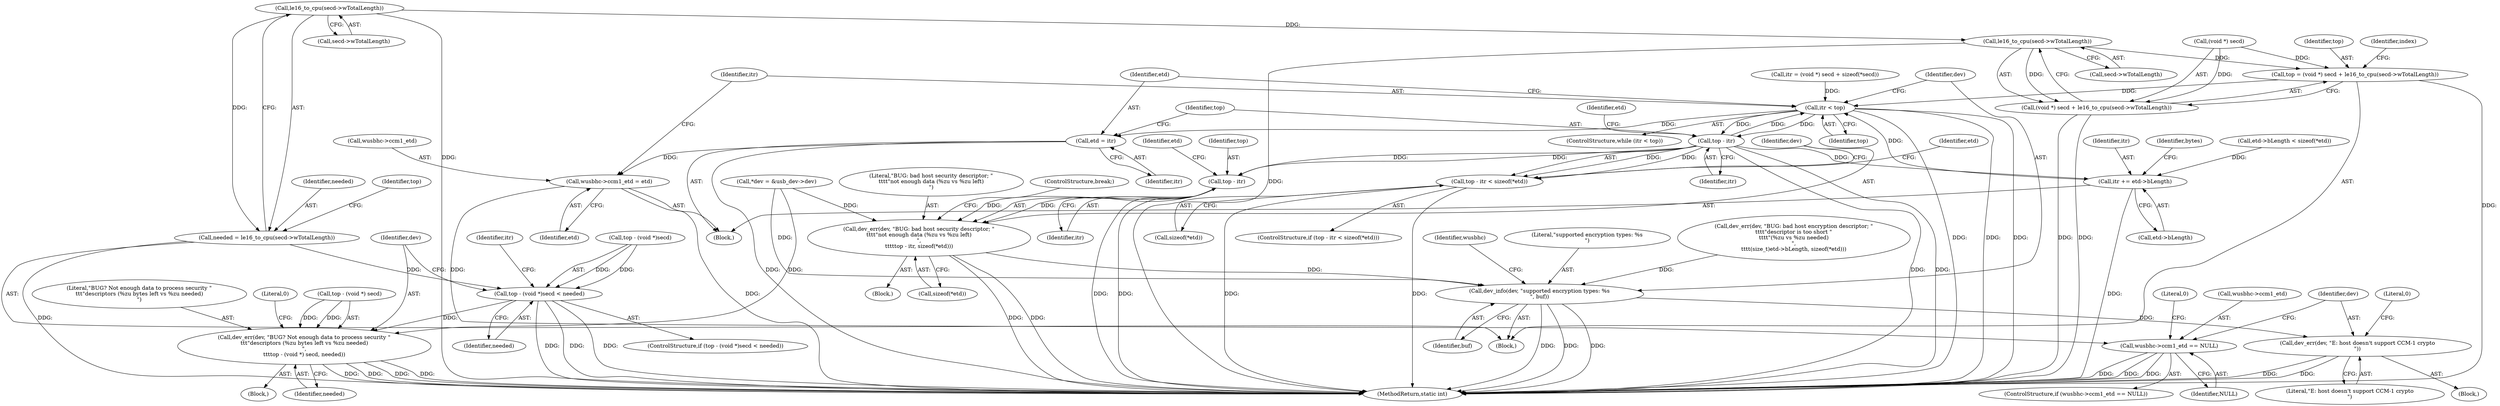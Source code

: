 digraph "0_linux_704620afc70cf47abb9d6a1a57f3825d2bca49cf_1@pointer" {
"1000235" [label="(Call,le16_to_cpu(secd->wTotalLength))"];
"1000233" [label="(Call,needed = le16_to_cpu(secd->wTotalLength))"];
"1000240" [label="(Call,top - (void *)secd < needed)"];
"1000248" [label="(Call,dev_err(dev, \"BUG? Not enough data to process security \"\n\t\t\t\"descriptors (%zu bytes left vs %zu needed)\n\",\n\t\t\ttop - (void *) secd, needed))"];
"1000274" [label="(Call,le16_to_cpu(secd->wTotalLength))"];
"1000268" [label="(Call,top = (void *) secd + le16_to_cpu(secd->wTotalLength))"];
"1000285" [label="(Call,itr < top)"];
"1000289" [label="(Call,etd = itr)"];
"1000355" [label="(Call,wusbhc->ccm1_etd = etd)"];
"1000365" [label="(Call,wusbhc->ccm1_etd == NULL)"];
"1000294" [label="(Call,top - itr)"];
"1000293" [label="(Call,top - itr < sizeof(*etd))"];
"1000304" [label="(Call,top - itr)"];
"1000301" [label="(Call,dev_err(dev, \"BUG: bad host security descriptor; \"\n\t\t\t\t\"not enough data (%zu vs %zu left)\n\",\n\t\t\t\ttop - itr, sizeof(*etd)))"];
"1000360" [label="(Call,dev_info(dev, \"supported encryption types: %s\n\", buf))"];
"1000371" [label="(Call,dev_err(dev, \"E: host doesn't support CCM-1 crypto\n\"))"];
"1000332" [label="(Call,itr += etd->bLength)"];
"1000270" [label="(Call,(void *) secd + le16_to_cpu(secd->wTotalLength))"];
"1000268" [label="(Call,top = (void *) secd + le16_to_cpu(secd->wTotalLength))"];
"1000306" [label="(Identifier,itr)"];
"1000287" [label="(Identifier,top)"];
"1000260" [label="(Identifier,itr)"];
"1000269" [label="(Identifier,top)"];
"1000372" [label="(Identifier,dev)"];
"1000246" [label="(Identifier,needed)"];
"1000371" [label="(Call,dev_err(dev, \"E: host doesn't support CCM-1 crypto\n\"))"];
"1000333" [label="(Identifier,itr)"];
"1000274" [label="(Call,le16_to_cpu(secd->wTotalLength))"];
"1000309" [label="(Identifier,etd)"];
"1000234" [label="(Identifier,needed)"];
"1000369" [label="(Identifier,NULL)"];
"1000275" [label="(Call,secd->wTotalLength)"];
"1000256" [label="(Identifier,needed)"];
"1000249" [label="(Identifier,dev)"];
"1000365" [label="(Call,wusbhc->ccm1_etd == NULL)"];
"1000362" [label="(Literal,\"supported encryption types: %s\n\")"];
"1000361" [label="(Identifier,dev)"];
"1000236" [label="(Call,secd->wTotalLength)"];
"1000294" [label="(Call,top - itr)"];
"1000296" [label="(Identifier,itr)"];
"1000302" [label="(Identifier,dev)"];
"1000320" [label="(Call,dev_err(dev, \"BUG: bad host encryption descriptor; \"\n\t\t\t\t\"descriptor is too short \"\n\t\t\t\t\"(%zu vs %zu needed)\n\",\n\t\t\t\t(size_t)etd->bLength, sizeof(*etd)))"];
"1000293" [label="(Call,top - itr < sizeof(*etd))"];
"1000367" [label="(Identifier,wusbhc)"];
"1000301" [label="(Call,dev_err(dev, \"BUG: bad host security descriptor; \"\n\t\t\t\t\"not enough data (%zu vs %zu left)\n\",\n\t\t\t\ttop - itr, sizeof(*etd)))"];
"1000271" [label="(Call,(void *) secd)"];
"1000364" [label="(ControlStructure,if (wusbhc->ccm1_etd == NULL))"];
"1000373" [label="(Literal,\"E: host doesn't support CCM-1 crypto\n\")"];
"1000360" [label="(Call,dev_info(dev, \"supported encryption types: %s\n\", buf))"];
"1000307" [label="(Call,sizeof(*etd))"];
"1000233" [label="(Call,needed = le16_to_cpu(secd->wTotalLength))"];
"1000270" [label="(Call,(void *) secd + le16_to_cpu(secd->wTotalLength))"];
"1000366" [label="(Call,wusbhc->ccm1_etd)"];
"1000241" [label="(Call,top - (void *)secd)"];
"1000239" [label="(ControlStructure,if (top - (void *)secd < needed))"];
"1000259" [label="(Call,itr = (void *) secd + sizeof(*secd))"];
"1000355" [label="(Call,wusbhc->ccm1_etd = etd)"];
"1000235" [label="(Call,le16_to_cpu(secd->wTotalLength))"];
"1000377" [label="(Literal,0)"];
"1000284" [label="(ControlStructure,while (itr < top))"];
"1000378" [label="(MethodReturn,static int)"];
"1000240" [label="(Call,top - (void *)secd < needed)"];
"1000299" [label="(Identifier,etd)"];
"1000334" [label="(Call,etd->bLength)"];
"1000285" [label="(Call,itr < top)"];
"1000288" [label="(Block,)"];
"1000305" [label="(Identifier,top)"];
"1000242" [label="(Identifier,top)"];
"1000295" [label="(Identifier,top)"];
"1000250" [label="(Literal,\"BUG? Not enough data to process security \"\n\t\t\t\"descriptors (%zu bytes left vs %zu needed)\n\")"];
"1000248" [label="(Call,dev_err(dev, \"BUG? Not enough data to process security \"\n\t\t\t\"descriptors (%zu bytes left vs %zu needed)\n\",\n\t\t\ttop - (void *) secd, needed))"];
"1000290" [label="(Identifier,etd)"];
"1000289" [label="(Call,etd = itr)"];
"1000363" [label="(Identifier,buf)"];
"1000356" [label="(Call,wusbhc->ccm1_etd)"];
"1000258" [label="(Literal,0)"];
"1000292" [label="(ControlStructure,if (top - itr < sizeof(*etd)))"];
"1000291" [label="(Identifier,itr)"];
"1000370" [label="(Block,)"];
"1000359" [label="(Identifier,etd)"];
"1000332" [label="(Call,itr += etd->bLength)"];
"1000310" [label="(ControlStructure,break;)"];
"1000286" [label="(Identifier,itr)"];
"1000105" [label="(Block,)"];
"1000304" [label="(Call,top - itr)"];
"1000303" [label="(Literal,\"BUG: bad host security descriptor; \"\n\t\t\t\t\"not enough data (%zu vs %zu left)\n\")"];
"1000247" [label="(Block,)"];
"1000375" [label="(Literal,0)"];
"1000338" [label="(Identifier,bytes)"];
"1000123" [label="(Call,*dev = &usb_dev->dev)"];
"1000297" [label="(Call,sizeof(*etd))"];
"1000279" [label="(Identifier,index)"];
"1000251" [label="(Call,top - (void *) secd)"];
"1000314" [label="(Identifier,etd)"];
"1000312" [label="(Call,etd->bLength < sizeof(*etd))"];
"1000300" [label="(Block,)"];
"1000235" -> "1000233"  [label="AST: "];
"1000235" -> "1000236"  [label="CFG: "];
"1000236" -> "1000235"  [label="AST: "];
"1000233" -> "1000235"  [label="CFG: "];
"1000235" -> "1000378"  [label="DDG: "];
"1000235" -> "1000233"  [label="DDG: "];
"1000235" -> "1000274"  [label="DDG: "];
"1000233" -> "1000105"  [label="AST: "];
"1000234" -> "1000233"  [label="AST: "];
"1000242" -> "1000233"  [label="CFG: "];
"1000233" -> "1000378"  [label="DDG: "];
"1000233" -> "1000240"  [label="DDG: "];
"1000240" -> "1000239"  [label="AST: "];
"1000240" -> "1000246"  [label="CFG: "];
"1000241" -> "1000240"  [label="AST: "];
"1000246" -> "1000240"  [label="AST: "];
"1000249" -> "1000240"  [label="CFG: "];
"1000260" -> "1000240"  [label="CFG: "];
"1000240" -> "1000378"  [label="DDG: "];
"1000240" -> "1000378"  [label="DDG: "];
"1000240" -> "1000378"  [label="DDG: "];
"1000241" -> "1000240"  [label="DDG: "];
"1000241" -> "1000240"  [label="DDG: "];
"1000240" -> "1000248"  [label="DDG: "];
"1000248" -> "1000247"  [label="AST: "];
"1000248" -> "1000256"  [label="CFG: "];
"1000249" -> "1000248"  [label="AST: "];
"1000250" -> "1000248"  [label="AST: "];
"1000251" -> "1000248"  [label="AST: "];
"1000256" -> "1000248"  [label="AST: "];
"1000258" -> "1000248"  [label="CFG: "];
"1000248" -> "1000378"  [label="DDG: "];
"1000248" -> "1000378"  [label="DDG: "];
"1000248" -> "1000378"  [label="DDG: "];
"1000248" -> "1000378"  [label="DDG: "];
"1000123" -> "1000248"  [label="DDG: "];
"1000251" -> "1000248"  [label="DDG: "];
"1000251" -> "1000248"  [label="DDG: "];
"1000274" -> "1000270"  [label="AST: "];
"1000274" -> "1000275"  [label="CFG: "];
"1000275" -> "1000274"  [label="AST: "];
"1000270" -> "1000274"  [label="CFG: "];
"1000274" -> "1000378"  [label="DDG: "];
"1000274" -> "1000268"  [label="DDG: "];
"1000274" -> "1000270"  [label="DDG: "];
"1000268" -> "1000105"  [label="AST: "];
"1000268" -> "1000270"  [label="CFG: "];
"1000269" -> "1000268"  [label="AST: "];
"1000270" -> "1000268"  [label="AST: "];
"1000279" -> "1000268"  [label="CFG: "];
"1000268" -> "1000378"  [label="DDG: "];
"1000271" -> "1000268"  [label="DDG: "];
"1000268" -> "1000285"  [label="DDG: "];
"1000285" -> "1000284"  [label="AST: "];
"1000285" -> "1000287"  [label="CFG: "];
"1000286" -> "1000285"  [label="AST: "];
"1000287" -> "1000285"  [label="AST: "];
"1000290" -> "1000285"  [label="CFG: "];
"1000361" -> "1000285"  [label="CFG: "];
"1000285" -> "1000378"  [label="DDG: "];
"1000285" -> "1000378"  [label="DDG: "];
"1000285" -> "1000378"  [label="DDG: "];
"1000259" -> "1000285"  [label="DDG: "];
"1000332" -> "1000285"  [label="DDG: "];
"1000294" -> "1000285"  [label="DDG: "];
"1000285" -> "1000289"  [label="DDG: "];
"1000285" -> "1000294"  [label="DDG: "];
"1000285" -> "1000294"  [label="DDG: "];
"1000289" -> "1000288"  [label="AST: "];
"1000289" -> "1000291"  [label="CFG: "];
"1000290" -> "1000289"  [label="AST: "];
"1000291" -> "1000289"  [label="AST: "];
"1000295" -> "1000289"  [label="CFG: "];
"1000289" -> "1000378"  [label="DDG: "];
"1000289" -> "1000355"  [label="DDG: "];
"1000355" -> "1000288"  [label="AST: "];
"1000355" -> "1000359"  [label="CFG: "];
"1000356" -> "1000355"  [label="AST: "];
"1000359" -> "1000355"  [label="AST: "];
"1000286" -> "1000355"  [label="CFG: "];
"1000355" -> "1000378"  [label="DDG: "];
"1000355" -> "1000365"  [label="DDG: "];
"1000365" -> "1000364"  [label="AST: "];
"1000365" -> "1000369"  [label="CFG: "];
"1000366" -> "1000365"  [label="AST: "];
"1000369" -> "1000365"  [label="AST: "];
"1000372" -> "1000365"  [label="CFG: "];
"1000377" -> "1000365"  [label="CFG: "];
"1000365" -> "1000378"  [label="DDG: "];
"1000365" -> "1000378"  [label="DDG: "];
"1000365" -> "1000378"  [label="DDG: "];
"1000294" -> "1000293"  [label="AST: "];
"1000294" -> "1000296"  [label="CFG: "];
"1000295" -> "1000294"  [label="AST: "];
"1000296" -> "1000294"  [label="AST: "];
"1000299" -> "1000294"  [label="CFG: "];
"1000294" -> "1000378"  [label="DDG: "];
"1000294" -> "1000378"  [label="DDG: "];
"1000294" -> "1000293"  [label="DDG: "];
"1000294" -> "1000293"  [label="DDG: "];
"1000294" -> "1000304"  [label="DDG: "];
"1000294" -> "1000304"  [label="DDG: "];
"1000294" -> "1000332"  [label="DDG: "];
"1000293" -> "1000292"  [label="AST: "];
"1000293" -> "1000297"  [label="CFG: "];
"1000297" -> "1000293"  [label="AST: "];
"1000302" -> "1000293"  [label="CFG: "];
"1000314" -> "1000293"  [label="CFG: "];
"1000293" -> "1000378"  [label="DDG: "];
"1000293" -> "1000378"  [label="DDG: "];
"1000304" -> "1000301"  [label="AST: "];
"1000304" -> "1000306"  [label="CFG: "];
"1000305" -> "1000304"  [label="AST: "];
"1000306" -> "1000304"  [label="AST: "];
"1000309" -> "1000304"  [label="CFG: "];
"1000304" -> "1000378"  [label="DDG: "];
"1000304" -> "1000378"  [label="DDG: "];
"1000304" -> "1000301"  [label="DDG: "];
"1000304" -> "1000301"  [label="DDG: "];
"1000301" -> "1000300"  [label="AST: "];
"1000301" -> "1000307"  [label="CFG: "];
"1000302" -> "1000301"  [label="AST: "];
"1000303" -> "1000301"  [label="AST: "];
"1000307" -> "1000301"  [label="AST: "];
"1000310" -> "1000301"  [label="CFG: "];
"1000301" -> "1000378"  [label="DDG: "];
"1000301" -> "1000378"  [label="DDG: "];
"1000123" -> "1000301"  [label="DDG: "];
"1000301" -> "1000360"  [label="DDG: "];
"1000360" -> "1000105"  [label="AST: "];
"1000360" -> "1000363"  [label="CFG: "];
"1000361" -> "1000360"  [label="AST: "];
"1000362" -> "1000360"  [label="AST: "];
"1000363" -> "1000360"  [label="AST: "];
"1000367" -> "1000360"  [label="CFG: "];
"1000360" -> "1000378"  [label="DDG: "];
"1000360" -> "1000378"  [label="DDG: "];
"1000360" -> "1000378"  [label="DDG: "];
"1000320" -> "1000360"  [label="DDG: "];
"1000123" -> "1000360"  [label="DDG: "];
"1000360" -> "1000371"  [label="DDG: "];
"1000371" -> "1000370"  [label="AST: "];
"1000371" -> "1000373"  [label="CFG: "];
"1000372" -> "1000371"  [label="AST: "];
"1000373" -> "1000371"  [label="AST: "];
"1000375" -> "1000371"  [label="CFG: "];
"1000371" -> "1000378"  [label="DDG: "];
"1000371" -> "1000378"  [label="DDG: "];
"1000332" -> "1000288"  [label="AST: "];
"1000332" -> "1000334"  [label="CFG: "];
"1000333" -> "1000332"  [label="AST: "];
"1000334" -> "1000332"  [label="AST: "];
"1000338" -> "1000332"  [label="CFG: "];
"1000332" -> "1000378"  [label="DDG: "];
"1000312" -> "1000332"  [label="DDG: "];
"1000271" -> "1000270"  [label="AST: "];
"1000270" -> "1000378"  [label="DDG: "];
"1000270" -> "1000378"  [label="DDG: "];
"1000271" -> "1000270"  [label="DDG: "];
}
